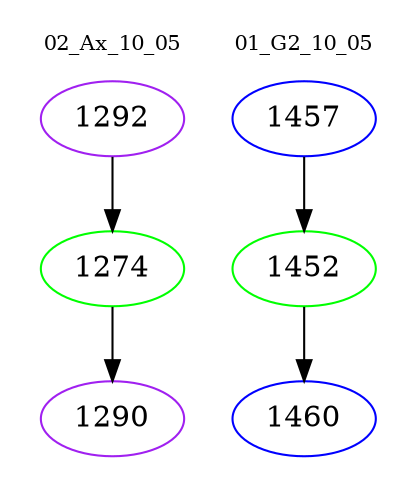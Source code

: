 digraph{
subgraph cluster_0 {
color = white
label = "02_Ax_10_05";
fontsize=10;
T0_1292 [label="1292", color="purple"]
T0_1292 -> T0_1274 [color="black"]
T0_1274 [label="1274", color="green"]
T0_1274 -> T0_1290 [color="black"]
T0_1290 [label="1290", color="purple"]
}
subgraph cluster_1 {
color = white
label = "01_G2_10_05";
fontsize=10;
T1_1457 [label="1457", color="blue"]
T1_1457 -> T1_1452 [color="black"]
T1_1452 [label="1452", color="green"]
T1_1452 -> T1_1460 [color="black"]
T1_1460 [label="1460", color="blue"]
}
}
